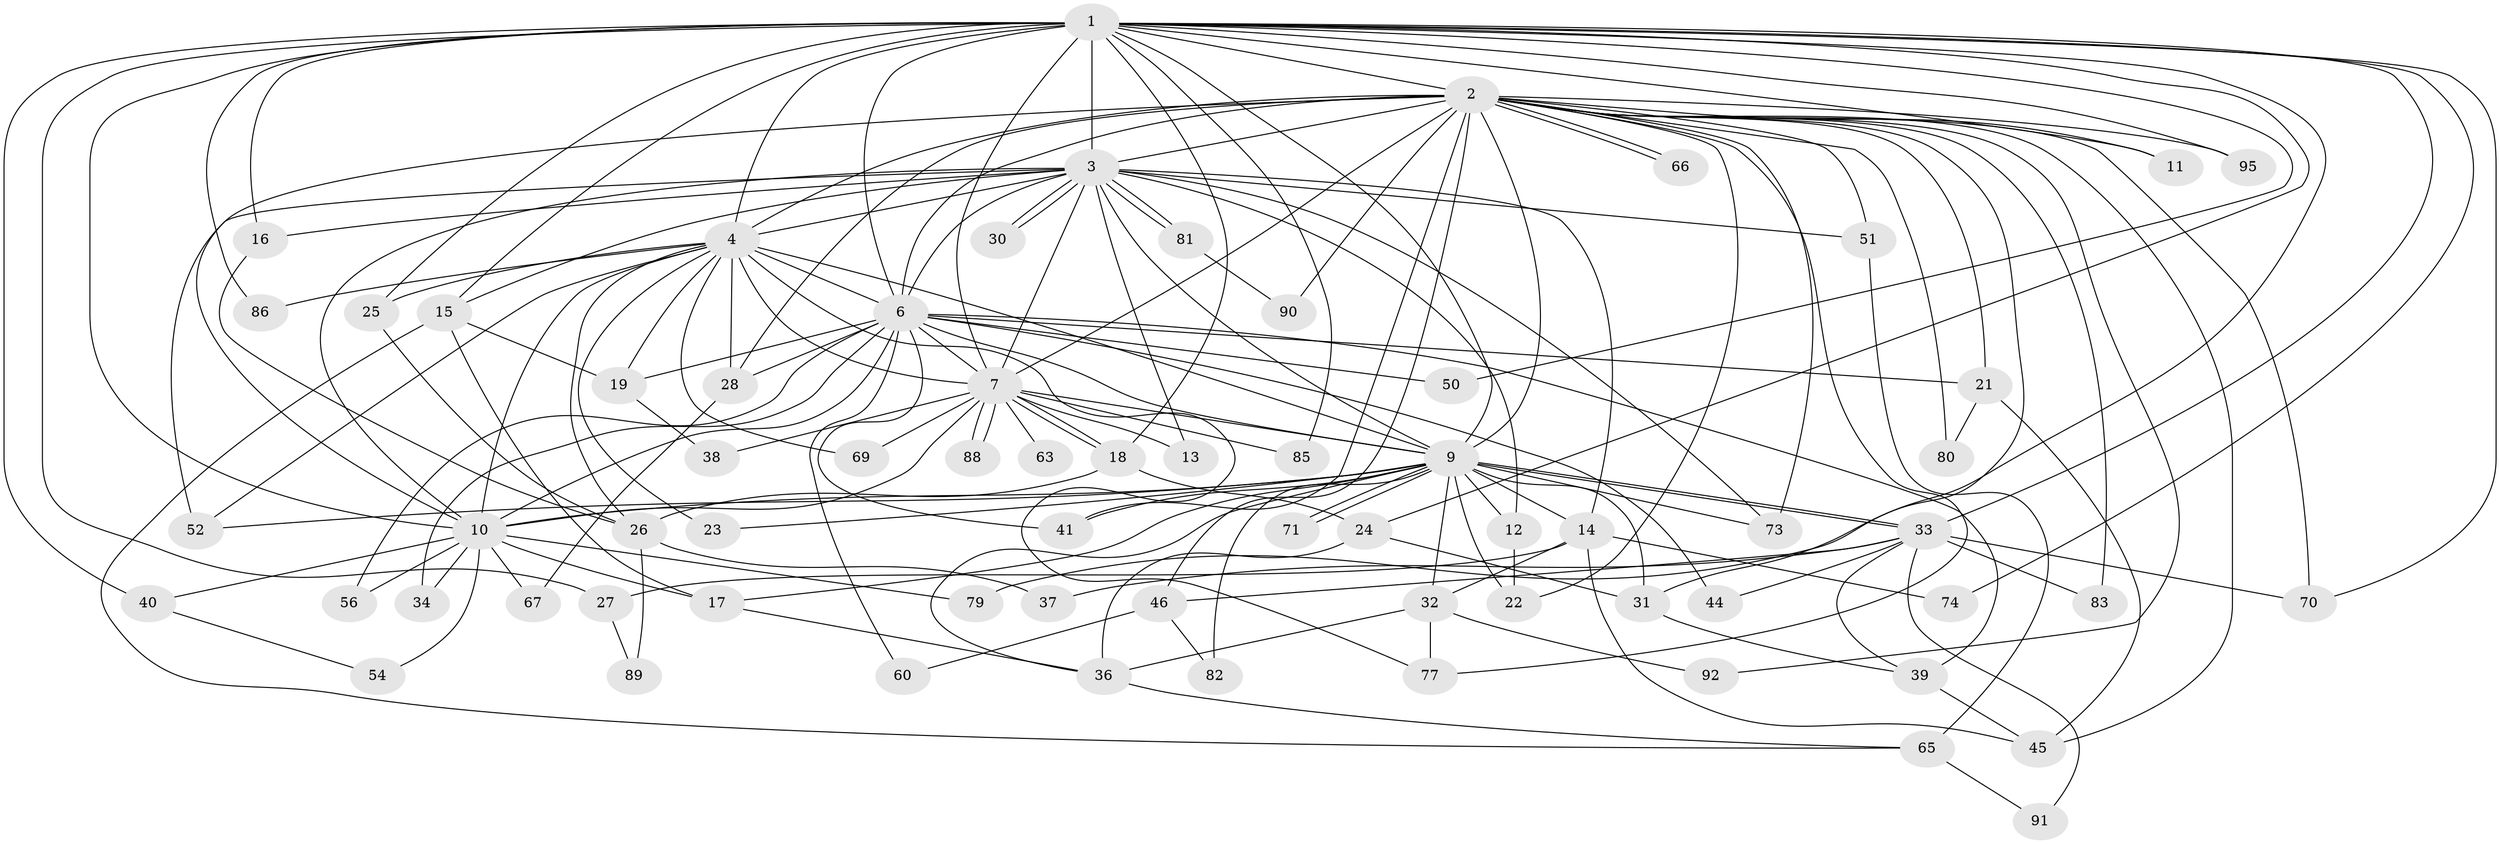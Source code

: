 // Generated by graph-tools (version 1.1) at 2025/23/03/03/25 07:23:45]
// undirected, 68 vertices, 167 edges
graph export_dot {
graph [start="1"]
  node [color=gray90,style=filled];
  1 [super="+8"];
  2 [super="+5"];
  3 [super="+75"];
  4 [super="+87"];
  6 [super="+29"];
  7 [super="+53"];
  9 [super="+47"];
  10 [super="+57"];
  11;
  12;
  13;
  14;
  15;
  16;
  17 [super="+20"];
  18 [super="+42"];
  19 [super="+48"];
  21 [super="+49"];
  22 [super="+58"];
  23;
  24;
  25 [super="+64"];
  26 [super="+35"];
  27;
  28;
  30;
  31 [super="+43"];
  32;
  33 [super="+94"];
  34;
  36 [super="+62"];
  37;
  38;
  39 [super="+78"];
  40 [super="+72"];
  41 [super="+59"];
  44 [super="+96"];
  45 [super="+68"];
  46 [super="+55"];
  50;
  51;
  52 [super="+61"];
  54;
  56;
  60;
  63;
  65 [super="+93"];
  66;
  67;
  69;
  70 [super="+84"];
  71;
  73 [super="+76"];
  74;
  77 [super="+97"];
  79;
  80;
  81;
  82;
  83;
  85;
  86;
  88;
  89;
  90;
  91;
  92;
  95;
  1 -- 2 [weight=4];
  1 -- 3 [weight=2];
  1 -- 4 [weight=2];
  1 -- 6 [weight=2];
  1 -- 7 [weight=3];
  1 -- 9 [weight=2];
  1 -- 10 [weight=2];
  1 -- 24;
  1 -- 40 [weight=2];
  1 -- 70;
  1 -- 74;
  1 -- 79;
  1 -- 86;
  1 -- 95;
  1 -- 33;
  1 -- 18;
  1 -- 11;
  1 -- 15;
  1 -- 16;
  1 -- 85;
  1 -- 25;
  1 -- 27;
  1 -- 50;
  2 -- 3 [weight=2];
  2 -- 4 [weight=2];
  2 -- 6 [weight=2];
  2 -- 7 [weight=2];
  2 -- 9 [weight=2];
  2 -- 10 [weight=2];
  2 -- 31;
  2 -- 46 [weight=2];
  2 -- 66;
  2 -- 66;
  2 -- 90;
  2 -- 92;
  2 -- 11;
  2 -- 73;
  2 -- 80;
  2 -- 83;
  2 -- 21;
  2 -- 28;
  2 -- 95;
  2 -- 51;
  2 -- 22;
  2 -- 70;
  2 -- 41;
  2 -- 45;
  2 -- 77;
  3 -- 4;
  3 -- 6;
  3 -- 7;
  3 -- 9;
  3 -- 10;
  3 -- 12;
  3 -- 13;
  3 -- 14;
  3 -- 15;
  3 -- 16;
  3 -- 30;
  3 -- 30;
  3 -- 51;
  3 -- 52;
  3 -- 73;
  3 -- 81;
  3 -- 81;
  4 -- 6;
  4 -- 7;
  4 -- 9;
  4 -- 10;
  4 -- 23;
  4 -- 25;
  4 -- 28;
  4 -- 69;
  4 -- 77;
  4 -- 86;
  4 -- 26;
  4 -- 19;
  4 -- 52;
  6 -- 7;
  6 -- 9;
  6 -- 10 [weight=2];
  6 -- 19;
  6 -- 21;
  6 -- 34;
  6 -- 39;
  6 -- 41;
  6 -- 44 [weight=2];
  6 -- 50;
  6 -- 56;
  6 -- 60;
  6 -- 28;
  7 -- 9;
  7 -- 10;
  7 -- 13;
  7 -- 18;
  7 -- 18;
  7 -- 38;
  7 -- 63 [weight=2];
  7 -- 69;
  7 -- 85;
  7 -- 88;
  7 -- 88;
  9 -- 10;
  9 -- 12;
  9 -- 14;
  9 -- 17;
  9 -- 22;
  9 -- 23;
  9 -- 31;
  9 -- 32;
  9 -- 33;
  9 -- 33;
  9 -- 41;
  9 -- 52;
  9 -- 71;
  9 -- 71;
  9 -- 82;
  9 -- 36;
  9 -- 73;
  10 -- 34;
  10 -- 54;
  10 -- 56;
  10 -- 79;
  10 -- 40;
  10 -- 67;
  10 -- 17;
  12 -- 22;
  14 -- 27;
  14 -- 32;
  14 -- 45;
  14 -- 74;
  15 -- 17;
  15 -- 19;
  15 -- 65;
  16 -- 26;
  17 -- 36;
  18 -- 24;
  18 -- 26;
  19 -- 38;
  21 -- 80;
  21 -- 45;
  24 -- 31;
  24 -- 36;
  25 -- 26;
  26 -- 89;
  26 -- 37;
  27 -- 89;
  28 -- 67;
  31 -- 39;
  32 -- 36;
  32 -- 77;
  32 -- 92;
  33 -- 37;
  33 -- 44;
  33 -- 70;
  33 -- 83;
  33 -- 91;
  33 -- 39;
  33 -- 46;
  36 -- 65;
  39 -- 45;
  40 -- 54;
  46 -- 60;
  46 -- 82;
  51 -- 65;
  65 -- 91;
  81 -- 90;
}
